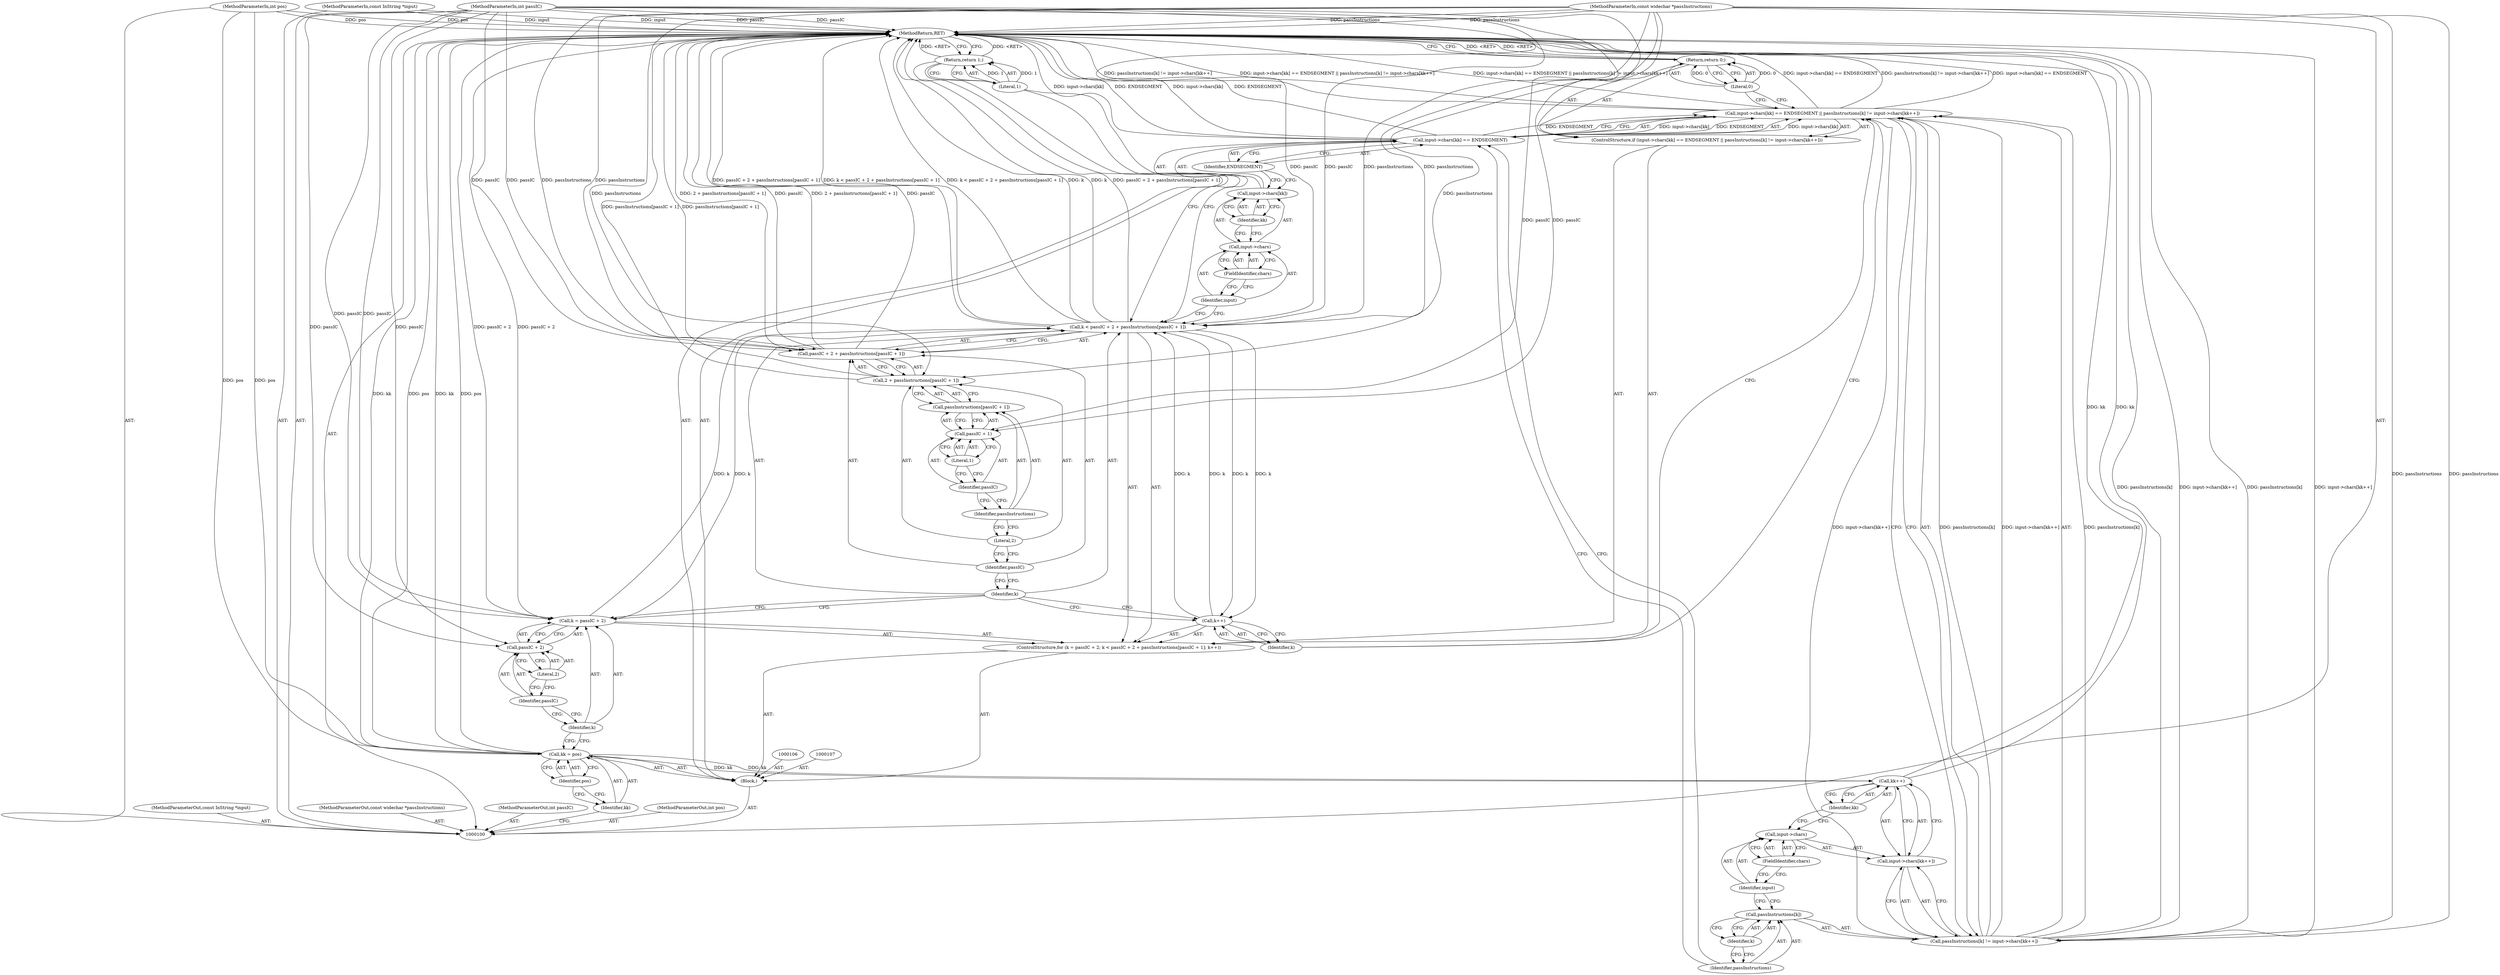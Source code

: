 digraph "1_liblouis_5e4089659bb49b3095fa541fa6387b4c40d7396e" {
"1000153" [label="(MethodReturn,RET)"];
"1000102" [label="(MethodParameterIn,int pos)"];
"1000205" [label="(MethodParameterOut,int pos)"];
"1000101" [label="(MethodParameterIn,const InString *input)"];
"1000204" [label="(MethodParameterOut,const InString *input)"];
"1000103" [label="(MethodParameterIn,const widechar *passInstructions)"];
"1000206" [label="(MethodParameterOut,const widechar *passInstructions)"];
"1000104" [label="(MethodParameterIn,int passIC)"];
"1000207" [label="(MethodParameterOut,int passIC)"];
"1000105" [label="(Block,)"];
"1000110" [label="(Identifier,pos)"];
"1000108" [label="(Call,kk = pos)"];
"1000109" [label="(Identifier,kk)"];
"1000111" [label="(ControlStructure,for (k = passIC + 2; k < passIC + 2 + passInstructions[passIC + 1]; k++))"];
"1000114" [label="(Call,passIC + 2)"];
"1000115" [label="(Identifier,passIC)"];
"1000116" [label="(Literal,2)"];
"1000117" [label="(Call,k < passIC + 2 + passInstructions[passIC + 1])"];
"1000118" [label="(Identifier,k)"];
"1000119" [label="(Call,passIC + 2 + passInstructions[passIC + 1])"];
"1000120" [label="(Identifier,passIC)"];
"1000121" [label="(Call,2 + passInstructions[passIC + 1])"];
"1000122" [label="(Literal,2)"];
"1000123" [label="(Call,passInstructions[passIC + 1])"];
"1000124" [label="(Identifier,passInstructions)"];
"1000125" [label="(Call,passIC + 1)"];
"1000126" [label="(Identifier,passIC)"];
"1000112" [label="(Call,k = passIC + 2)"];
"1000113" [label="(Identifier,k)"];
"1000127" [label="(Literal,1)"];
"1000128" [label="(Call,k++)"];
"1000129" [label="(Identifier,k)"];
"1000136" [label="(FieldIdentifier,chars)"];
"1000137" [label="(Identifier,kk)"];
"1000138" [label="(Identifier,ENDSEGMENT)"];
"1000130" [label="(ControlStructure,if (input->chars[kk] == ENDSEGMENT || passInstructions[k] != input->chars[kk++]))"];
"1000139" [label="(Call,passInstructions[k] != input->chars[kk++])"];
"1000140" [label="(Call,passInstructions[k])"];
"1000141" [label="(Identifier,passInstructions)"];
"1000142" [label="(Identifier,k)"];
"1000143" [label="(Call,input->chars[kk++])"];
"1000144" [label="(Call,input->chars)"];
"1000145" [label="(Identifier,input)"];
"1000131" [label="(Call,input->chars[kk] == ENDSEGMENT || passInstructions[k] != input->chars[kk++])"];
"1000132" [label="(Call,input->chars[kk] == ENDSEGMENT)"];
"1000133" [label="(Call,input->chars[kk])"];
"1000134" [label="(Call,input->chars)"];
"1000135" [label="(Identifier,input)"];
"1000146" [label="(FieldIdentifier,chars)"];
"1000147" [label="(Call,kk++)"];
"1000148" [label="(Identifier,kk)"];
"1000150" [label="(Literal,0)"];
"1000149" [label="(Return,return 0;)"];
"1000151" [label="(Return,return 1;)"];
"1000152" [label="(Literal,1)"];
"1000153" -> "1000100"  [label="AST: "];
"1000153" -> "1000149"  [label="CFG: "];
"1000153" -> "1000151"  [label="CFG: "];
"1000117" -> "1000153"  [label="DDG: k < passIC + 2 + passInstructions[passIC + 1]"];
"1000117" -> "1000153"  [label="DDG: k"];
"1000117" -> "1000153"  [label="DDG: passIC + 2 + passInstructions[passIC + 1]"];
"1000104" -> "1000153"  [label="DDG: passIC"];
"1000112" -> "1000153"  [label="DDG: passIC + 2"];
"1000139" -> "1000153"  [label="DDG: passInstructions[k]"];
"1000139" -> "1000153"  [label="DDG: input->chars[kk++]"];
"1000103" -> "1000153"  [label="DDG: passInstructions"];
"1000119" -> "1000153"  [label="DDG: 2 + passInstructions[passIC + 1]"];
"1000119" -> "1000153"  [label="DDG: passIC"];
"1000147" -> "1000153"  [label="DDG: kk"];
"1000108" -> "1000153"  [label="DDG: kk"];
"1000108" -> "1000153"  [label="DDG: pos"];
"1000131" -> "1000153"  [label="DDG: input->chars[kk] == ENDSEGMENT || passInstructions[k] != input->chars[kk++]"];
"1000131" -> "1000153"  [label="DDG: input->chars[kk] == ENDSEGMENT"];
"1000131" -> "1000153"  [label="DDG: passInstructions[k] != input->chars[kk++]"];
"1000121" -> "1000153"  [label="DDG: passInstructions[passIC + 1]"];
"1000132" -> "1000153"  [label="DDG: input->chars[kk]"];
"1000132" -> "1000153"  [label="DDG: ENDSEGMENT"];
"1000102" -> "1000153"  [label="DDG: pos"];
"1000101" -> "1000153"  [label="DDG: input"];
"1000149" -> "1000153"  [label="DDG: <RET>"];
"1000151" -> "1000153"  [label="DDG: <RET>"];
"1000102" -> "1000100"  [label="AST: "];
"1000102" -> "1000153"  [label="DDG: pos"];
"1000102" -> "1000108"  [label="DDG: pos"];
"1000205" -> "1000100"  [label="AST: "];
"1000101" -> "1000100"  [label="AST: "];
"1000101" -> "1000153"  [label="DDG: input"];
"1000204" -> "1000100"  [label="AST: "];
"1000103" -> "1000100"  [label="AST: "];
"1000103" -> "1000153"  [label="DDG: passInstructions"];
"1000103" -> "1000117"  [label="DDG: passInstructions"];
"1000103" -> "1000119"  [label="DDG: passInstructions"];
"1000103" -> "1000121"  [label="DDG: passInstructions"];
"1000103" -> "1000139"  [label="DDG: passInstructions"];
"1000206" -> "1000100"  [label="AST: "];
"1000104" -> "1000100"  [label="AST: "];
"1000104" -> "1000153"  [label="DDG: passIC"];
"1000104" -> "1000112"  [label="DDG: passIC"];
"1000104" -> "1000114"  [label="DDG: passIC"];
"1000104" -> "1000117"  [label="DDG: passIC"];
"1000104" -> "1000119"  [label="DDG: passIC"];
"1000104" -> "1000125"  [label="DDG: passIC"];
"1000207" -> "1000100"  [label="AST: "];
"1000105" -> "1000100"  [label="AST: "];
"1000106" -> "1000105"  [label="AST: "];
"1000107" -> "1000105"  [label="AST: "];
"1000108" -> "1000105"  [label="AST: "];
"1000111" -> "1000105"  [label="AST: "];
"1000151" -> "1000105"  [label="AST: "];
"1000110" -> "1000108"  [label="AST: "];
"1000110" -> "1000109"  [label="CFG: "];
"1000108" -> "1000110"  [label="CFG: "];
"1000108" -> "1000105"  [label="AST: "];
"1000108" -> "1000110"  [label="CFG: "];
"1000109" -> "1000108"  [label="AST: "];
"1000110" -> "1000108"  [label="AST: "];
"1000113" -> "1000108"  [label="CFG: "];
"1000108" -> "1000153"  [label="DDG: kk"];
"1000108" -> "1000153"  [label="DDG: pos"];
"1000102" -> "1000108"  [label="DDG: pos"];
"1000108" -> "1000147"  [label="DDG: kk"];
"1000109" -> "1000108"  [label="AST: "];
"1000109" -> "1000100"  [label="CFG: "];
"1000110" -> "1000109"  [label="CFG: "];
"1000111" -> "1000105"  [label="AST: "];
"1000112" -> "1000111"  [label="AST: "];
"1000117" -> "1000111"  [label="AST: "];
"1000128" -> "1000111"  [label="AST: "];
"1000130" -> "1000111"  [label="AST: "];
"1000114" -> "1000112"  [label="AST: "];
"1000114" -> "1000116"  [label="CFG: "];
"1000115" -> "1000114"  [label="AST: "];
"1000116" -> "1000114"  [label="AST: "];
"1000112" -> "1000114"  [label="CFG: "];
"1000104" -> "1000114"  [label="DDG: passIC"];
"1000115" -> "1000114"  [label="AST: "];
"1000115" -> "1000113"  [label="CFG: "];
"1000116" -> "1000115"  [label="CFG: "];
"1000116" -> "1000114"  [label="AST: "];
"1000116" -> "1000115"  [label="CFG: "];
"1000114" -> "1000116"  [label="CFG: "];
"1000117" -> "1000111"  [label="AST: "];
"1000117" -> "1000119"  [label="CFG: "];
"1000118" -> "1000117"  [label="AST: "];
"1000119" -> "1000117"  [label="AST: "];
"1000135" -> "1000117"  [label="CFG: "];
"1000152" -> "1000117"  [label="CFG: "];
"1000117" -> "1000153"  [label="DDG: k < passIC + 2 + passInstructions[passIC + 1]"];
"1000117" -> "1000153"  [label="DDG: k"];
"1000117" -> "1000153"  [label="DDG: passIC + 2 + passInstructions[passIC + 1]"];
"1000128" -> "1000117"  [label="DDG: k"];
"1000112" -> "1000117"  [label="DDG: k"];
"1000104" -> "1000117"  [label="DDG: passIC"];
"1000103" -> "1000117"  [label="DDG: passInstructions"];
"1000117" -> "1000128"  [label="DDG: k"];
"1000118" -> "1000117"  [label="AST: "];
"1000118" -> "1000112"  [label="CFG: "];
"1000118" -> "1000128"  [label="CFG: "];
"1000120" -> "1000118"  [label="CFG: "];
"1000119" -> "1000117"  [label="AST: "];
"1000119" -> "1000121"  [label="CFG: "];
"1000120" -> "1000119"  [label="AST: "];
"1000121" -> "1000119"  [label="AST: "];
"1000117" -> "1000119"  [label="CFG: "];
"1000119" -> "1000153"  [label="DDG: 2 + passInstructions[passIC + 1]"];
"1000119" -> "1000153"  [label="DDG: passIC"];
"1000104" -> "1000119"  [label="DDG: passIC"];
"1000103" -> "1000119"  [label="DDG: passInstructions"];
"1000120" -> "1000119"  [label="AST: "];
"1000120" -> "1000118"  [label="CFG: "];
"1000122" -> "1000120"  [label="CFG: "];
"1000121" -> "1000119"  [label="AST: "];
"1000121" -> "1000123"  [label="CFG: "];
"1000122" -> "1000121"  [label="AST: "];
"1000123" -> "1000121"  [label="AST: "];
"1000119" -> "1000121"  [label="CFG: "];
"1000121" -> "1000153"  [label="DDG: passInstructions[passIC + 1]"];
"1000103" -> "1000121"  [label="DDG: passInstructions"];
"1000122" -> "1000121"  [label="AST: "];
"1000122" -> "1000120"  [label="CFG: "];
"1000124" -> "1000122"  [label="CFG: "];
"1000123" -> "1000121"  [label="AST: "];
"1000123" -> "1000125"  [label="CFG: "];
"1000124" -> "1000123"  [label="AST: "];
"1000125" -> "1000123"  [label="AST: "];
"1000121" -> "1000123"  [label="CFG: "];
"1000124" -> "1000123"  [label="AST: "];
"1000124" -> "1000122"  [label="CFG: "];
"1000126" -> "1000124"  [label="CFG: "];
"1000125" -> "1000123"  [label="AST: "];
"1000125" -> "1000127"  [label="CFG: "];
"1000126" -> "1000125"  [label="AST: "];
"1000127" -> "1000125"  [label="AST: "];
"1000123" -> "1000125"  [label="CFG: "];
"1000104" -> "1000125"  [label="DDG: passIC"];
"1000126" -> "1000125"  [label="AST: "];
"1000126" -> "1000124"  [label="CFG: "];
"1000127" -> "1000126"  [label="CFG: "];
"1000112" -> "1000111"  [label="AST: "];
"1000112" -> "1000114"  [label="CFG: "];
"1000113" -> "1000112"  [label="AST: "];
"1000114" -> "1000112"  [label="AST: "];
"1000118" -> "1000112"  [label="CFG: "];
"1000112" -> "1000153"  [label="DDG: passIC + 2"];
"1000104" -> "1000112"  [label="DDG: passIC"];
"1000112" -> "1000117"  [label="DDG: k"];
"1000113" -> "1000112"  [label="AST: "];
"1000113" -> "1000108"  [label="CFG: "];
"1000115" -> "1000113"  [label="CFG: "];
"1000127" -> "1000125"  [label="AST: "];
"1000127" -> "1000126"  [label="CFG: "];
"1000125" -> "1000127"  [label="CFG: "];
"1000128" -> "1000111"  [label="AST: "];
"1000128" -> "1000129"  [label="CFG: "];
"1000129" -> "1000128"  [label="AST: "];
"1000118" -> "1000128"  [label="CFG: "];
"1000128" -> "1000117"  [label="DDG: k"];
"1000117" -> "1000128"  [label="DDG: k"];
"1000129" -> "1000128"  [label="AST: "];
"1000129" -> "1000131"  [label="CFG: "];
"1000128" -> "1000129"  [label="CFG: "];
"1000136" -> "1000134"  [label="AST: "];
"1000136" -> "1000135"  [label="CFG: "];
"1000134" -> "1000136"  [label="CFG: "];
"1000137" -> "1000133"  [label="AST: "];
"1000137" -> "1000134"  [label="CFG: "];
"1000133" -> "1000137"  [label="CFG: "];
"1000138" -> "1000132"  [label="AST: "];
"1000138" -> "1000133"  [label="CFG: "];
"1000132" -> "1000138"  [label="CFG: "];
"1000130" -> "1000111"  [label="AST: "];
"1000131" -> "1000130"  [label="AST: "];
"1000149" -> "1000130"  [label="AST: "];
"1000139" -> "1000131"  [label="AST: "];
"1000139" -> "1000143"  [label="CFG: "];
"1000140" -> "1000139"  [label="AST: "];
"1000143" -> "1000139"  [label="AST: "];
"1000131" -> "1000139"  [label="CFG: "];
"1000139" -> "1000153"  [label="DDG: passInstructions[k]"];
"1000139" -> "1000153"  [label="DDG: input->chars[kk++]"];
"1000139" -> "1000131"  [label="DDG: passInstructions[k]"];
"1000139" -> "1000131"  [label="DDG: input->chars[kk++]"];
"1000103" -> "1000139"  [label="DDG: passInstructions"];
"1000140" -> "1000139"  [label="AST: "];
"1000140" -> "1000142"  [label="CFG: "];
"1000141" -> "1000140"  [label="AST: "];
"1000142" -> "1000140"  [label="AST: "];
"1000145" -> "1000140"  [label="CFG: "];
"1000141" -> "1000140"  [label="AST: "];
"1000141" -> "1000132"  [label="CFG: "];
"1000142" -> "1000141"  [label="CFG: "];
"1000142" -> "1000140"  [label="AST: "];
"1000142" -> "1000141"  [label="CFG: "];
"1000140" -> "1000142"  [label="CFG: "];
"1000143" -> "1000139"  [label="AST: "];
"1000143" -> "1000147"  [label="CFG: "];
"1000144" -> "1000143"  [label="AST: "];
"1000147" -> "1000143"  [label="AST: "];
"1000139" -> "1000143"  [label="CFG: "];
"1000144" -> "1000143"  [label="AST: "];
"1000144" -> "1000146"  [label="CFG: "];
"1000145" -> "1000144"  [label="AST: "];
"1000146" -> "1000144"  [label="AST: "];
"1000148" -> "1000144"  [label="CFG: "];
"1000145" -> "1000144"  [label="AST: "];
"1000145" -> "1000140"  [label="CFG: "];
"1000146" -> "1000145"  [label="CFG: "];
"1000131" -> "1000130"  [label="AST: "];
"1000131" -> "1000132"  [label="CFG: "];
"1000131" -> "1000139"  [label="CFG: "];
"1000132" -> "1000131"  [label="AST: "];
"1000139" -> "1000131"  [label="AST: "];
"1000150" -> "1000131"  [label="CFG: "];
"1000129" -> "1000131"  [label="CFG: "];
"1000131" -> "1000153"  [label="DDG: input->chars[kk] == ENDSEGMENT || passInstructions[k] != input->chars[kk++]"];
"1000131" -> "1000153"  [label="DDG: input->chars[kk] == ENDSEGMENT"];
"1000131" -> "1000153"  [label="DDG: passInstructions[k] != input->chars[kk++]"];
"1000132" -> "1000131"  [label="DDG: input->chars[kk]"];
"1000132" -> "1000131"  [label="DDG: ENDSEGMENT"];
"1000139" -> "1000131"  [label="DDG: passInstructions[k]"];
"1000139" -> "1000131"  [label="DDG: input->chars[kk++]"];
"1000132" -> "1000131"  [label="AST: "];
"1000132" -> "1000138"  [label="CFG: "];
"1000133" -> "1000132"  [label="AST: "];
"1000138" -> "1000132"  [label="AST: "];
"1000141" -> "1000132"  [label="CFG: "];
"1000131" -> "1000132"  [label="CFG: "];
"1000132" -> "1000153"  [label="DDG: input->chars[kk]"];
"1000132" -> "1000153"  [label="DDG: ENDSEGMENT"];
"1000132" -> "1000131"  [label="DDG: input->chars[kk]"];
"1000132" -> "1000131"  [label="DDG: ENDSEGMENT"];
"1000133" -> "1000132"  [label="AST: "];
"1000133" -> "1000137"  [label="CFG: "];
"1000134" -> "1000133"  [label="AST: "];
"1000137" -> "1000133"  [label="AST: "];
"1000138" -> "1000133"  [label="CFG: "];
"1000134" -> "1000133"  [label="AST: "];
"1000134" -> "1000136"  [label="CFG: "];
"1000135" -> "1000134"  [label="AST: "];
"1000136" -> "1000134"  [label="AST: "];
"1000137" -> "1000134"  [label="CFG: "];
"1000135" -> "1000134"  [label="AST: "];
"1000135" -> "1000117"  [label="CFG: "];
"1000136" -> "1000135"  [label="CFG: "];
"1000146" -> "1000144"  [label="AST: "];
"1000146" -> "1000145"  [label="CFG: "];
"1000144" -> "1000146"  [label="CFG: "];
"1000147" -> "1000143"  [label="AST: "];
"1000147" -> "1000148"  [label="CFG: "];
"1000148" -> "1000147"  [label="AST: "];
"1000143" -> "1000147"  [label="CFG: "];
"1000147" -> "1000153"  [label="DDG: kk"];
"1000108" -> "1000147"  [label="DDG: kk"];
"1000148" -> "1000147"  [label="AST: "];
"1000148" -> "1000144"  [label="CFG: "];
"1000147" -> "1000148"  [label="CFG: "];
"1000150" -> "1000149"  [label="AST: "];
"1000150" -> "1000131"  [label="CFG: "];
"1000149" -> "1000150"  [label="CFG: "];
"1000150" -> "1000149"  [label="DDG: 0"];
"1000149" -> "1000130"  [label="AST: "];
"1000149" -> "1000150"  [label="CFG: "];
"1000150" -> "1000149"  [label="AST: "];
"1000153" -> "1000149"  [label="CFG: "];
"1000149" -> "1000153"  [label="DDG: <RET>"];
"1000150" -> "1000149"  [label="DDG: 0"];
"1000151" -> "1000105"  [label="AST: "];
"1000151" -> "1000152"  [label="CFG: "];
"1000152" -> "1000151"  [label="AST: "];
"1000153" -> "1000151"  [label="CFG: "];
"1000151" -> "1000153"  [label="DDG: <RET>"];
"1000152" -> "1000151"  [label="DDG: 1"];
"1000152" -> "1000151"  [label="AST: "];
"1000152" -> "1000117"  [label="CFG: "];
"1000151" -> "1000152"  [label="CFG: "];
"1000152" -> "1000151"  [label="DDG: 1"];
}
